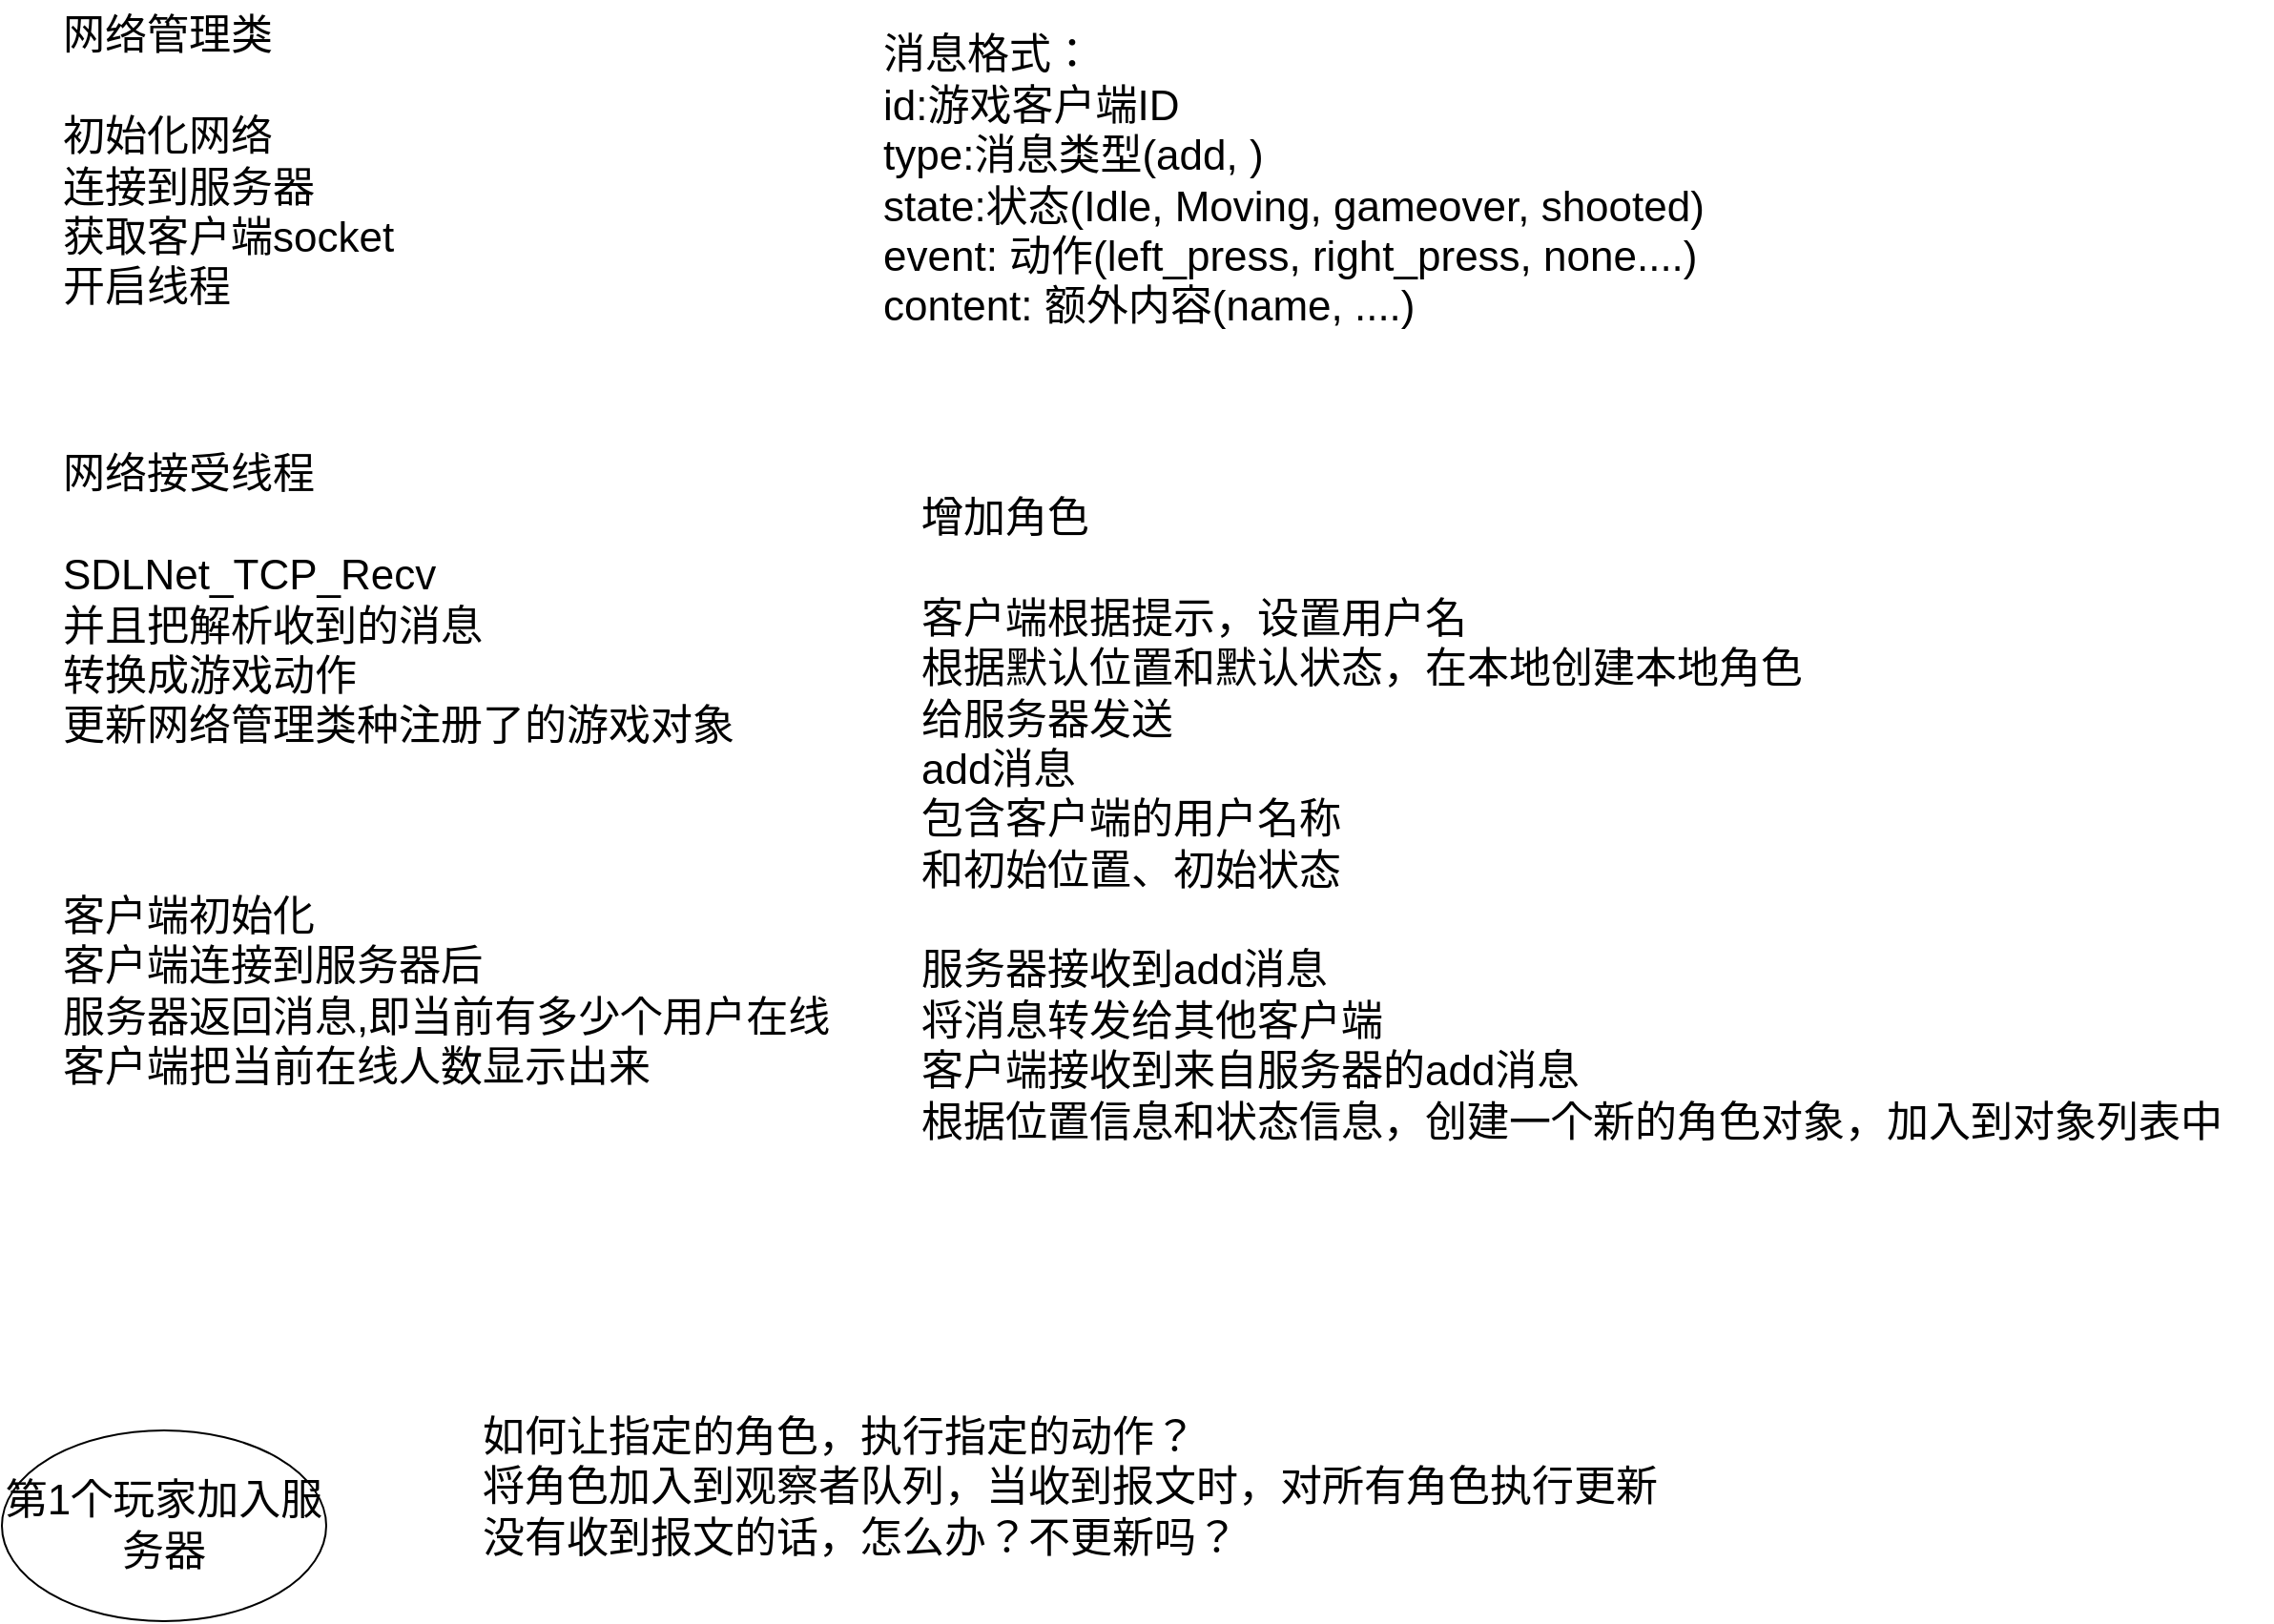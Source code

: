 <mxfile version="24.6.4" type="device">
  <diagram name="第 1 页" id="ab6418ZZghVGEIYWvF19">
    <mxGraphModel dx="1257" dy="760" grid="1" gridSize="10" guides="1" tooltips="1" connect="1" arrows="1" fold="1" page="1" pageScale="1" pageWidth="827" pageHeight="1169" math="0" shadow="0">
      <root>
        <mxCell id="0" />
        <mxCell id="1" parent="0" />
        <mxCell id="puJVeZGQ8Uqeds_e6Kwe-2" value="网络管理类&lt;div&gt;&lt;br&gt;&lt;/div&gt;&lt;div&gt;初始化网络&lt;div style=&quot;font-size: 22px;&quot;&gt;连接到服务器&lt;/div&gt;&lt;div style=&quot;font-size: 22px;&quot;&gt;获取客户端socket&lt;/div&gt;&lt;div style=&quot;font-size: 22px;&quot;&gt;开启线程&lt;/div&gt;&lt;/div&gt;" style="text;html=1;align=left;verticalAlign=middle;resizable=0;points=[];autosize=1;strokeColor=none;fillColor=none;fontSize=22;" vertex="1" parent="1">
          <mxGeometry x="90" y="20" width="200" height="170" as="geometry" />
        </mxCell>
        <mxCell id="puJVeZGQ8Uqeds_e6Kwe-4" value="网络接受线程&lt;div&gt;&lt;span style=&quot;font-size: 22px;&quot;&gt;&lt;br&gt;&lt;/span&gt;&lt;/div&gt;&lt;div&gt;&lt;span style=&quot;font-size: 22px;&quot;&gt;SDLNet_TCP_Recv&lt;/span&gt;&lt;div&gt;&lt;span style=&quot;font-size: 22px;&quot;&gt;并且把解析收到的消息&lt;/span&gt;&lt;/div&gt;&lt;div&gt;&lt;span style=&quot;font-size: 22px;&quot;&gt;转换成游戏动作&lt;/span&gt;&lt;/div&gt;&lt;div&gt;&lt;span style=&quot;font-size: 22px;&quot;&gt;更新网络管理类种注册了的游戏对象&lt;/span&gt;&lt;/div&gt;&lt;/div&gt;" style="text;html=1;align=left;verticalAlign=middle;resizable=0;points=[];autosize=1;strokeColor=none;fillColor=none;fontSize=22;" vertex="1" parent="1">
          <mxGeometry x="90" y="250" width="380" height="170" as="geometry" />
        </mxCell>
        <mxCell id="puJVeZGQ8Uqeds_e6Kwe-9" value="消息格式：&lt;div&gt;id:游戏客户端ID&lt;/div&gt;&lt;div&gt;type:消息类型(add, )&lt;/div&gt;&lt;div&gt;state:状态(Idle, Moving, gameover, shooted)&lt;/div&gt;&lt;div&gt;event: 动作(left_press, right_press, none....)&lt;br&gt;&lt;/div&gt;&lt;div&gt;content: 额外内容(name, ....)&lt;/div&gt;" style="text;html=1;align=left;verticalAlign=middle;resizable=0;points=[];autosize=1;strokeColor=none;fillColor=none;fontSize=22;" vertex="1" parent="1">
          <mxGeometry x="520" y="30" width="450" height="170" as="geometry" />
        </mxCell>
        <mxCell id="puJVeZGQ8Uqeds_e6Kwe-10" value="增加角色&lt;div&gt;&lt;br&gt;&lt;/div&gt;&lt;div&gt;客户端根据提示，设置用户名&lt;div&gt;根据默认位置和默认状态，在本地创建本地角色&lt;div&gt;给服务器发送&lt;div&gt;add消息&lt;/div&gt;&lt;div&gt;包含客户端的用户名称&lt;/div&gt;&lt;div&gt;和初始位置、初始状态&lt;/div&gt;&lt;/div&gt;&lt;/div&gt;&lt;div&gt;&lt;br&gt;&lt;/div&gt;&lt;div&gt;服务器接收到add消息&lt;div&gt;将消息转发给其他客户端&lt;/div&gt;&lt;/div&gt;&lt;div&gt;客户端接收到来自服务器的add消息&lt;div&gt;根据位置信息和状态信息，创建一个新的角色对象，加入到对象列表中&lt;/div&gt;&lt;/div&gt;&lt;/div&gt;" style="text;html=1;align=left;verticalAlign=middle;resizable=0;points=[];autosize=1;strokeColor=none;fillColor=none;fontSize=22;" vertex="1" parent="1">
          <mxGeometry x="540" y="270" width="710" height="360" as="geometry" />
        </mxCell>
        <mxCell id="puJVeZGQ8Uqeds_e6Kwe-15" value="客户端初始化&lt;div&gt;客户端连接到服务器后&lt;br&gt;&lt;/div&gt;&lt;div&gt;服务器返回消息,即当前有多少个用户在线&lt;/div&gt;&lt;div&gt;客户端把当前在线人数显示出来&lt;/div&gt;" style="text;html=1;align=left;verticalAlign=middle;resizable=0;points=[];autosize=1;strokeColor=none;fillColor=none;fontSize=22;" vertex="1" parent="1">
          <mxGeometry x="90" y="480" width="430" height="120" as="geometry" />
        </mxCell>
        <mxCell id="puJVeZGQ8Uqeds_e6Kwe-16" value="第1个玩家加入服务器" style="ellipse;whiteSpace=wrap;html=1;fontSize=22;" vertex="1" parent="1">
          <mxGeometry x="60" y="770" width="170" height="100" as="geometry" />
        </mxCell>
        <mxCell id="puJVeZGQ8Uqeds_e6Kwe-17" value="如何让指定的角色，执行指定的动作？&lt;div&gt;将角色加入到观察者队列，当收到报文时，对所有角色执行更新&lt;/div&gt;&lt;div&gt;没有收到报文的话，怎么办？不更新吗？&lt;/div&gt;" style="text;html=1;align=left;verticalAlign=middle;resizable=0;points=[];autosize=1;strokeColor=none;fillColor=none;fontSize=22;" vertex="1" parent="1">
          <mxGeometry x="310" y="755" width="640" height="90" as="geometry" />
        </mxCell>
      </root>
    </mxGraphModel>
  </diagram>
</mxfile>
